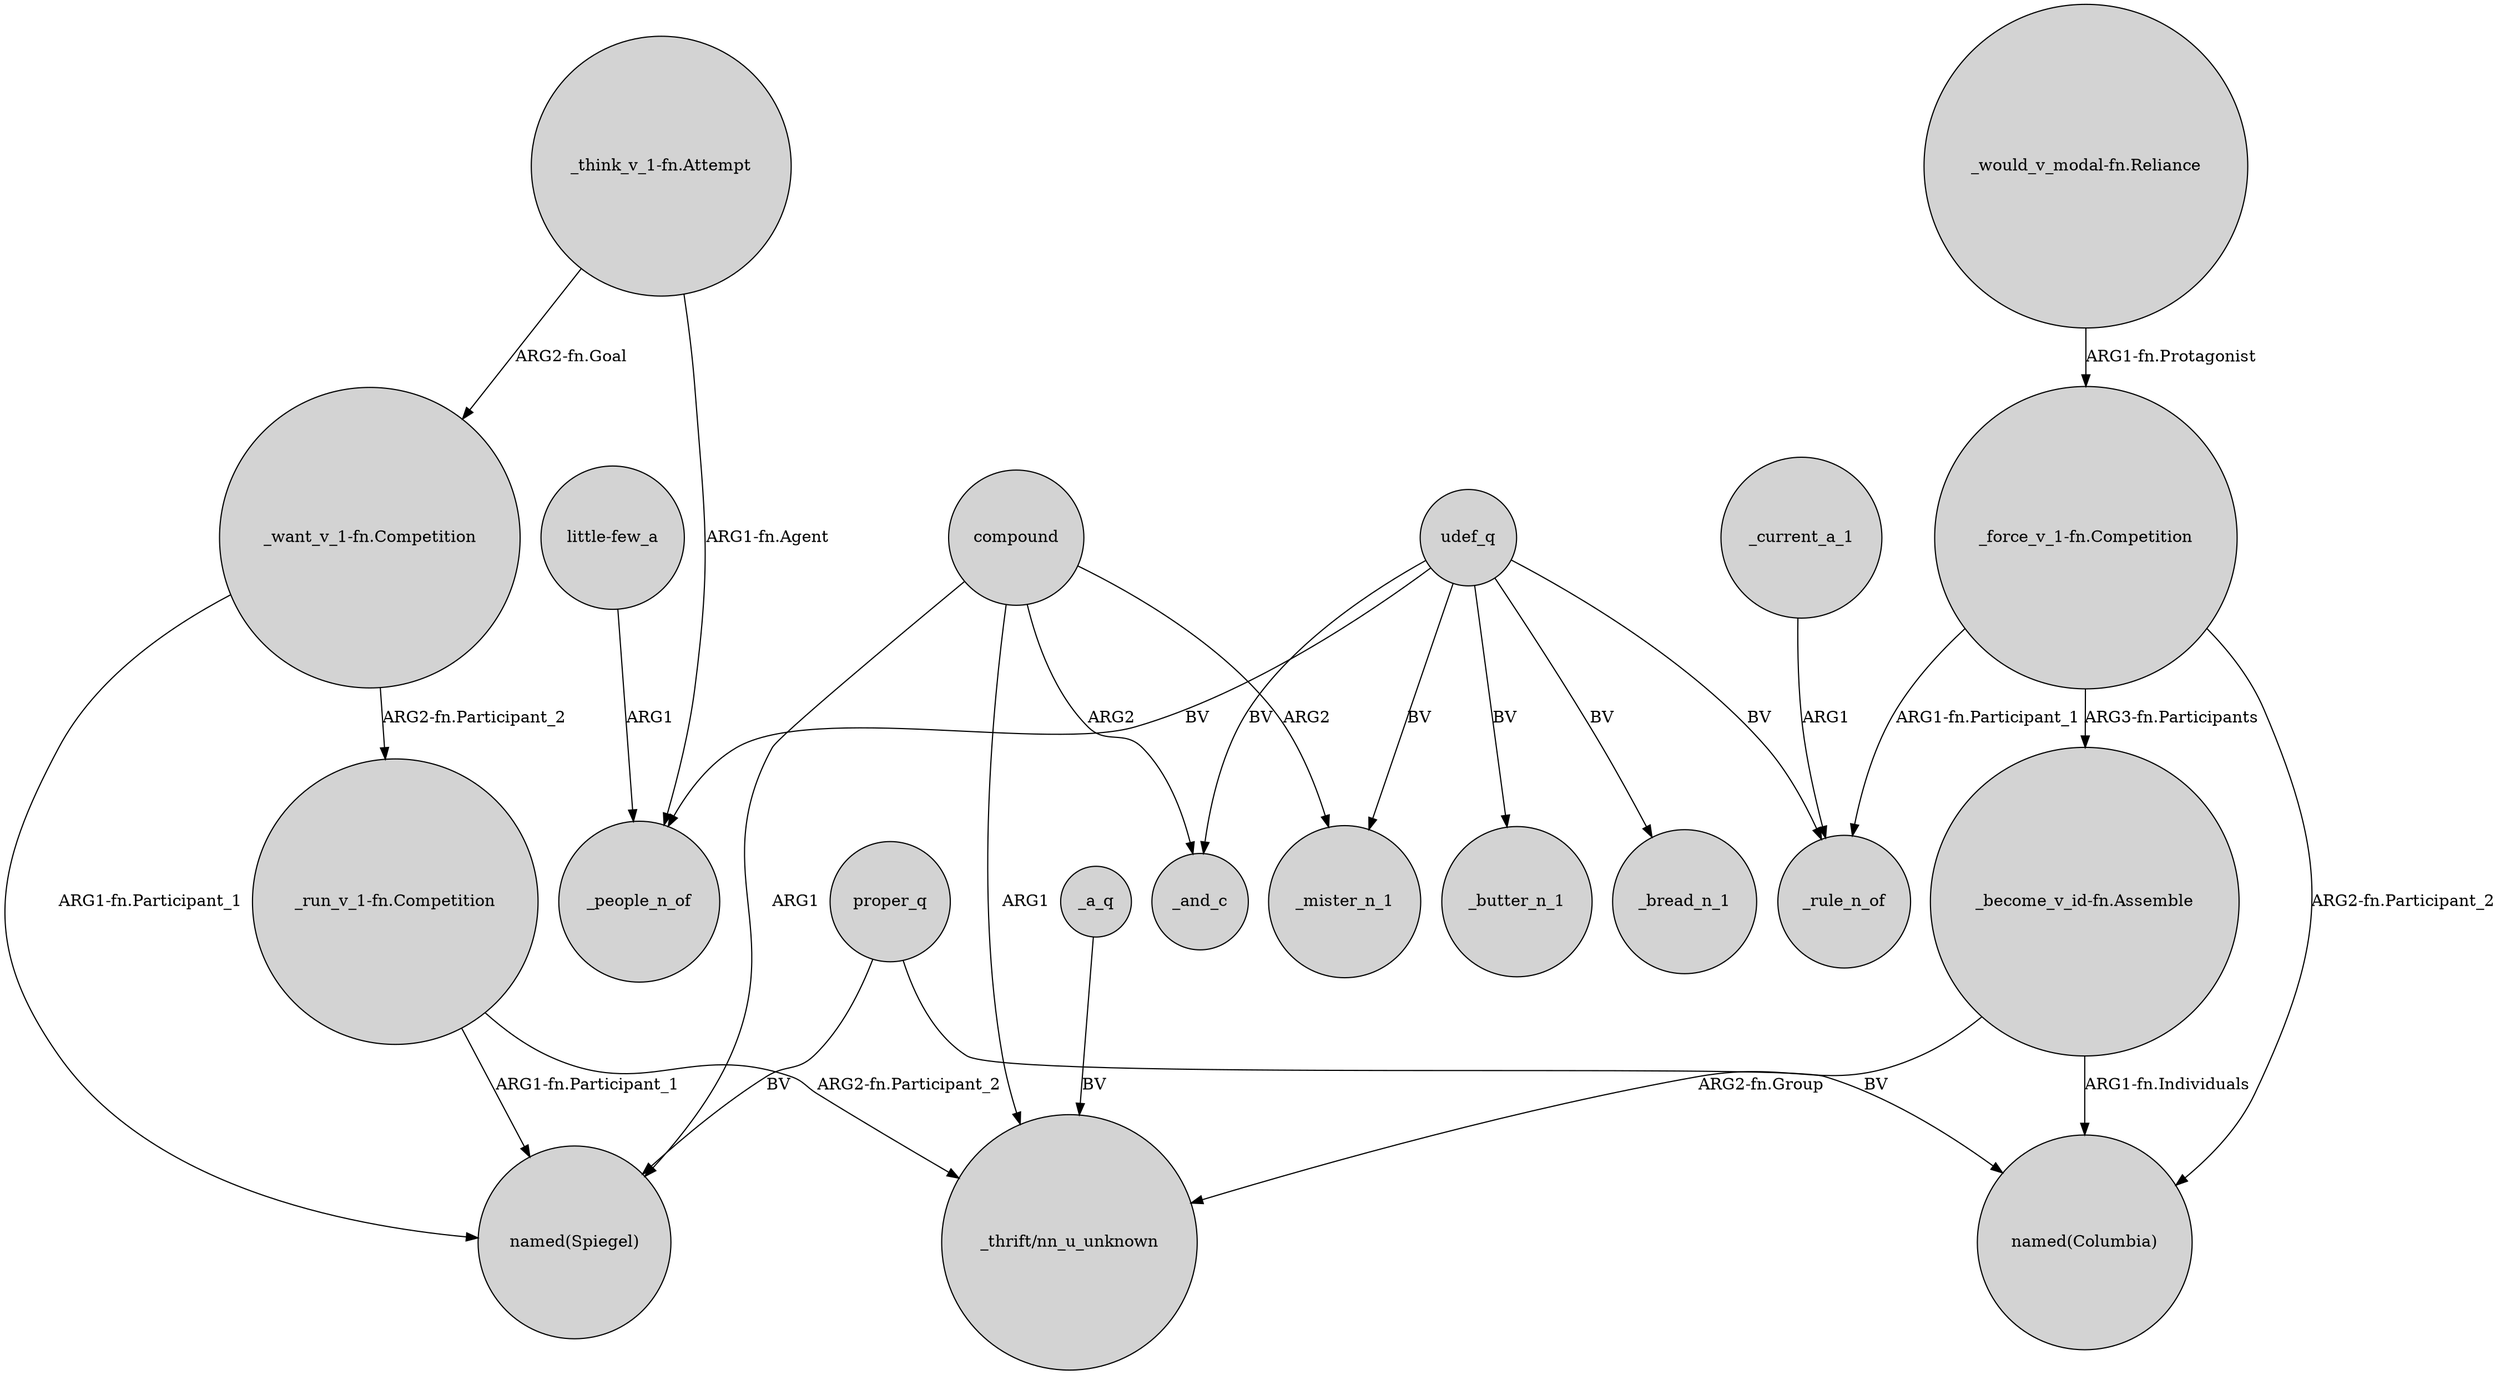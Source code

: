 digraph {
	node [shape=circle style=filled]
	"_force_v_1-fn.Competition" -> "named(Columbia)" [label="ARG2-fn.Participant_2"]
	udef_q -> _people_n_of [label=BV]
	udef_q -> _butter_n_1 [label=BV]
	compound -> _mister_n_1 [label=ARG2]
	_current_a_1 -> _rule_n_of [label=ARG1]
	proper_q -> "named(Spiegel)" [label=BV]
	compound -> "_thrift/nn_u_unknown" [label=ARG1]
	_a_q -> "_thrift/nn_u_unknown" [label=BV]
	"_want_v_1-fn.Competition" -> "named(Spiegel)" [label="ARG1-fn.Participant_1"]
	"_force_v_1-fn.Competition" -> _rule_n_of [label="ARG1-fn.Participant_1"]
	"_run_v_1-fn.Competition" -> "named(Spiegel)" [label="ARG1-fn.Participant_1"]
	udef_q -> _and_c [label=BV]
	udef_q -> _mister_n_1 [label=BV]
	compound -> _and_c [label=ARG2]
	"_want_v_1-fn.Competition" -> "_run_v_1-fn.Competition" [label="ARG2-fn.Participant_2"]
	"_think_v_1-fn.Attempt" -> "_want_v_1-fn.Competition" [label="ARG2-fn.Goal"]
	"_force_v_1-fn.Competition" -> "_become_v_id-fn.Assemble" [label="ARG3-fn.Participants"]
	"little-few_a" -> _people_n_of [label=ARG1]
	"_run_v_1-fn.Competition" -> "_thrift/nn_u_unknown" [label="ARG2-fn.Participant_2"]
	udef_q -> _rule_n_of [label=BV]
	proper_q -> "named(Columbia)" [label=BV]
	"_would_v_modal-fn.Reliance" -> "_force_v_1-fn.Competition" [label="ARG1-fn.Protagonist"]
	"_become_v_id-fn.Assemble" -> "_thrift/nn_u_unknown" [label="ARG2-fn.Group"]
	"_think_v_1-fn.Attempt" -> _people_n_of [label="ARG1-fn.Agent"]
	compound -> "named(Spiegel)" [label=ARG1]
	udef_q -> _bread_n_1 [label=BV]
	"_become_v_id-fn.Assemble" -> "named(Columbia)" [label="ARG1-fn.Individuals"]
}
